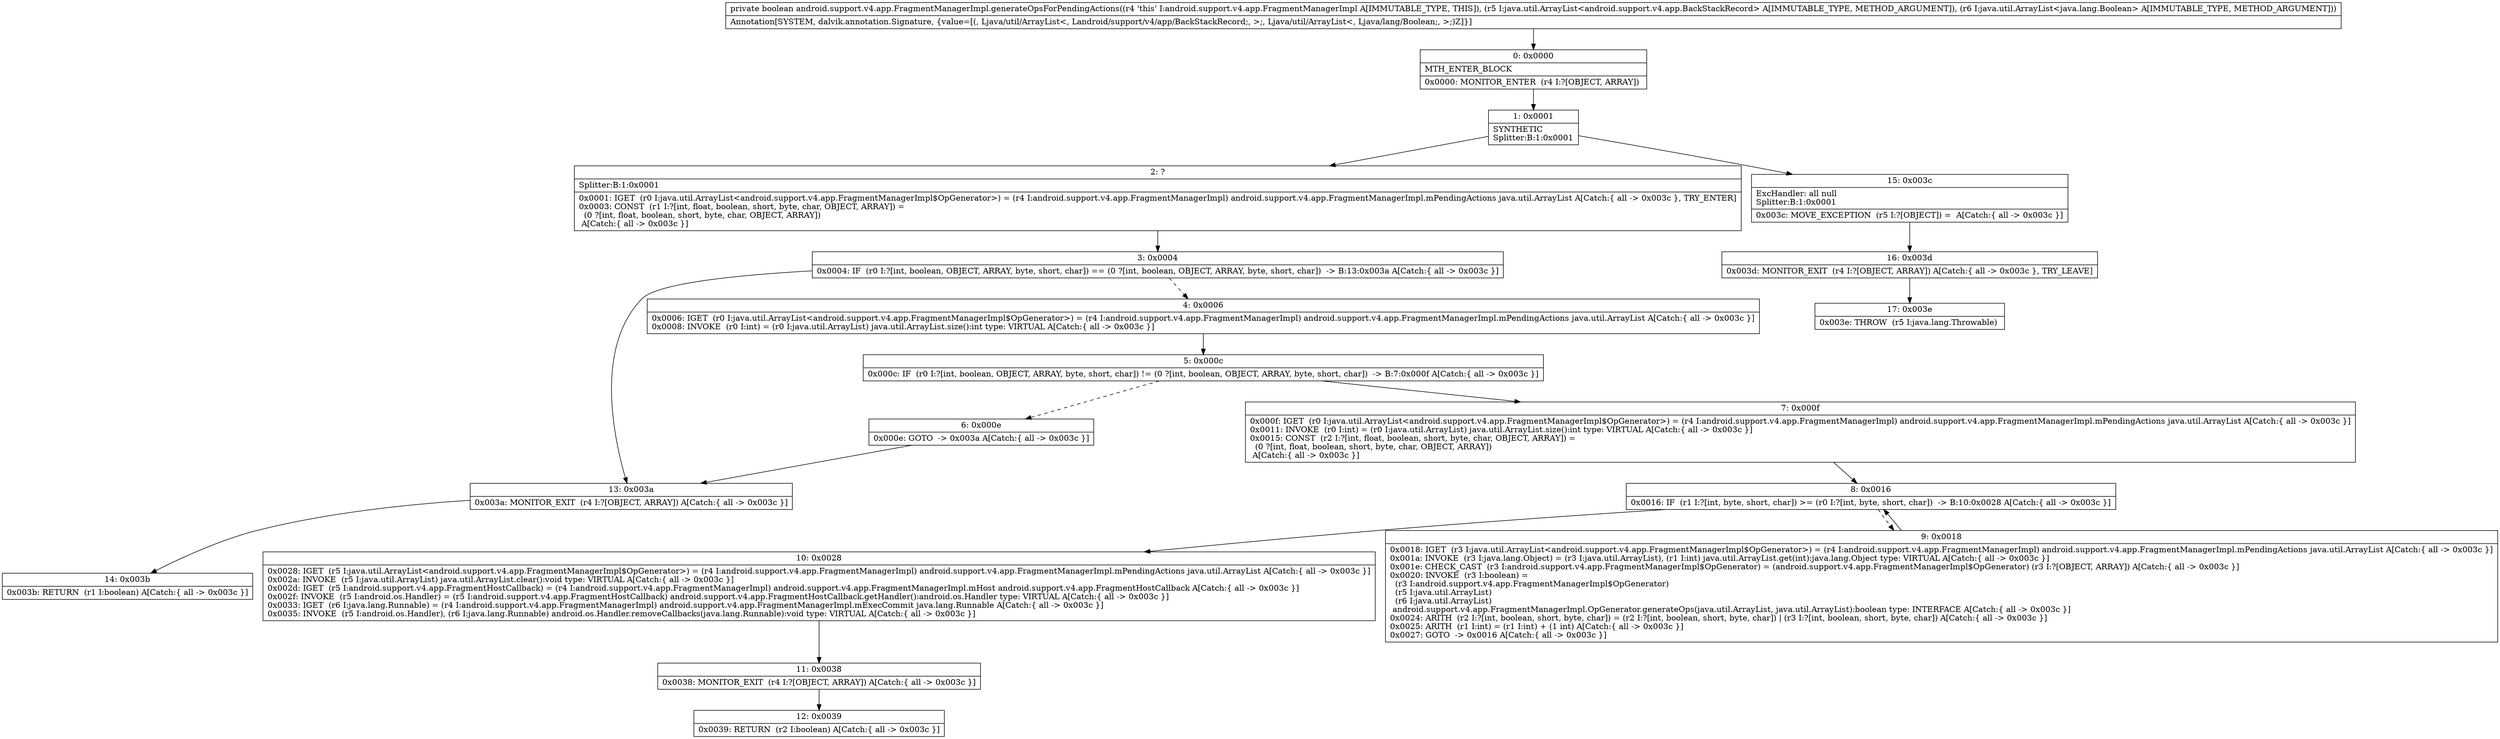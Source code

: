 digraph "CFG forandroid.support.v4.app.FragmentManagerImpl.generateOpsForPendingActions(Ljava\/util\/ArrayList;Ljava\/util\/ArrayList;)Z" {
Node_0 [shape=record,label="{0\:\ 0x0000|MTH_ENTER_BLOCK\l|0x0000: MONITOR_ENTER  (r4 I:?[OBJECT, ARRAY]) \l}"];
Node_1 [shape=record,label="{1\:\ 0x0001|SYNTHETIC\lSplitter:B:1:0x0001\l}"];
Node_2 [shape=record,label="{2\:\ ?|Splitter:B:1:0x0001\l|0x0001: IGET  (r0 I:java.util.ArrayList\<android.support.v4.app.FragmentManagerImpl$OpGenerator\>) = (r4 I:android.support.v4.app.FragmentManagerImpl) android.support.v4.app.FragmentManagerImpl.mPendingActions java.util.ArrayList A[Catch:\{ all \-\> 0x003c \}, TRY_ENTER]\l0x0003: CONST  (r1 I:?[int, float, boolean, short, byte, char, OBJECT, ARRAY]) = \l  (0 ?[int, float, boolean, short, byte, char, OBJECT, ARRAY])\l A[Catch:\{ all \-\> 0x003c \}]\l}"];
Node_3 [shape=record,label="{3\:\ 0x0004|0x0004: IF  (r0 I:?[int, boolean, OBJECT, ARRAY, byte, short, char]) == (0 ?[int, boolean, OBJECT, ARRAY, byte, short, char])  \-\> B:13:0x003a A[Catch:\{ all \-\> 0x003c \}]\l}"];
Node_4 [shape=record,label="{4\:\ 0x0006|0x0006: IGET  (r0 I:java.util.ArrayList\<android.support.v4.app.FragmentManagerImpl$OpGenerator\>) = (r4 I:android.support.v4.app.FragmentManagerImpl) android.support.v4.app.FragmentManagerImpl.mPendingActions java.util.ArrayList A[Catch:\{ all \-\> 0x003c \}]\l0x0008: INVOKE  (r0 I:int) = (r0 I:java.util.ArrayList) java.util.ArrayList.size():int type: VIRTUAL A[Catch:\{ all \-\> 0x003c \}]\l}"];
Node_5 [shape=record,label="{5\:\ 0x000c|0x000c: IF  (r0 I:?[int, boolean, OBJECT, ARRAY, byte, short, char]) != (0 ?[int, boolean, OBJECT, ARRAY, byte, short, char])  \-\> B:7:0x000f A[Catch:\{ all \-\> 0x003c \}]\l}"];
Node_6 [shape=record,label="{6\:\ 0x000e|0x000e: GOTO  \-\> 0x003a A[Catch:\{ all \-\> 0x003c \}]\l}"];
Node_7 [shape=record,label="{7\:\ 0x000f|0x000f: IGET  (r0 I:java.util.ArrayList\<android.support.v4.app.FragmentManagerImpl$OpGenerator\>) = (r4 I:android.support.v4.app.FragmentManagerImpl) android.support.v4.app.FragmentManagerImpl.mPendingActions java.util.ArrayList A[Catch:\{ all \-\> 0x003c \}]\l0x0011: INVOKE  (r0 I:int) = (r0 I:java.util.ArrayList) java.util.ArrayList.size():int type: VIRTUAL A[Catch:\{ all \-\> 0x003c \}]\l0x0015: CONST  (r2 I:?[int, float, boolean, short, byte, char, OBJECT, ARRAY]) = \l  (0 ?[int, float, boolean, short, byte, char, OBJECT, ARRAY])\l A[Catch:\{ all \-\> 0x003c \}]\l}"];
Node_8 [shape=record,label="{8\:\ 0x0016|0x0016: IF  (r1 I:?[int, byte, short, char]) \>= (r0 I:?[int, byte, short, char])  \-\> B:10:0x0028 A[Catch:\{ all \-\> 0x003c \}]\l}"];
Node_9 [shape=record,label="{9\:\ 0x0018|0x0018: IGET  (r3 I:java.util.ArrayList\<android.support.v4.app.FragmentManagerImpl$OpGenerator\>) = (r4 I:android.support.v4.app.FragmentManagerImpl) android.support.v4.app.FragmentManagerImpl.mPendingActions java.util.ArrayList A[Catch:\{ all \-\> 0x003c \}]\l0x001a: INVOKE  (r3 I:java.lang.Object) = (r3 I:java.util.ArrayList), (r1 I:int) java.util.ArrayList.get(int):java.lang.Object type: VIRTUAL A[Catch:\{ all \-\> 0x003c \}]\l0x001e: CHECK_CAST  (r3 I:android.support.v4.app.FragmentManagerImpl$OpGenerator) = (android.support.v4.app.FragmentManagerImpl$OpGenerator) (r3 I:?[OBJECT, ARRAY]) A[Catch:\{ all \-\> 0x003c \}]\l0x0020: INVOKE  (r3 I:boolean) = \l  (r3 I:android.support.v4.app.FragmentManagerImpl$OpGenerator)\l  (r5 I:java.util.ArrayList)\l  (r6 I:java.util.ArrayList)\l android.support.v4.app.FragmentManagerImpl.OpGenerator.generateOps(java.util.ArrayList, java.util.ArrayList):boolean type: INTERFACE A[Catch:\{ all \-\> 0x003c \}]\l0x0024: ARITH  (r2 I:?[int, boolean, short, byte, char]) = (r2 I:?[int, boolean, short, byte, char]) \| (r3 I:?[int, boolean, short, byte, char]) A[Catch:\{ all \-\> 0x003c \}]\l0x0025: ARITH  (r1 I:int) = (r1 I:int) + (1 int) A[Catch:\{ all \-\> 0x003c \}]\l0x0027: GOTO  \-\> 0x0016 A[Catch:\{ all \-\> 0x003c \}]\l}"];
Node_10 [shape=record,label="{10\:\ 0x0028|0x0028: IGET  (r5 I:java.util.ArrayList\<android.support.v4.app.FragmentManagerImpl$OpGenerator\>) = (r4 I:android.support.v4.app.FragmentManagerImpl) android.support.v4.app.FragmentManagerImpl.mPendingActions java.util.ArrayList A[Catch:\{ all \-\> 0x003c \}]\l0x002a: INVOKE  (r5 I:java.util.ArrayList) java.util.ArrayList.clear():void type: VIRTUAL A[Catch:\{ all \-\> 0x003c \}]\l0x002d: IGET  (r5 I:android.support.v4.app.FragmentHostCallback) = (r4 I:android.support.v4.app.FragmentManagerImpl) android.support.v4.app.FragmentManagerImpl.mHost android.support.v4.app.FragmentHostCallback A[Catch:\{ all \-\> 0x003c \}]\l0x002f: INVOKE  (r5 I:android.os.Handler) = (r5 I:android.support.v4.app.FragmentHostCallback) android.support.v4.app.FragmentHostCallback.getHandler():android.os.Handler type: VIRTUAL A[Catch:\{ all \-\> 0x003c \}]\l0x0033: IGET  (r6 I:java.lang.Runnable) = (r4 I:android.support.v4.app.FragmentManagerImpl) android.support.v4.app.FragmentManagerImpl.mExecCommit java.lang.Runnable A[Catch:\{ all \-\> 0x003c \}]\l0x0035: INVOKE  (r5 I:android.os.Handler), (r6 I:java.lang.Runnable) android.os.Handler.removeCallbacks(java.lang.Runnable):void type: VIRTUAL A[Catch:\{ all \-\> 0x003c \}]\l}"];
Node_11 [shape=record,label="{11\:\ 0x0038|0x0038: MONITOR_EXIT  (r4 I:?[OBJECT, ARRAY]) A[Catch:\{ all \-\> 0x003c \}]\l}"];
Node_12 [shape=record,label="{12\:\ 0x0039|0x0039: RETURN  (r2 I:boolean) A[Catch:\{ all \-\> 0x003c \}]\l}"];
Node_13 [shape=record,label="{13\:\ 0x003a|0x003a: MONITOR_EXIT  (r4 I:?[OBJECT, ARRAY]) A[Catch:\{ all \-\> 0x003c \}]\l}"];
Node_14 [shape=record,label="{14\:\ 0x003b|0x003b: RETURN  (r1 I:boolean) A[Catch:\{ all \-\> 0x003c \}]\l}"];
Node_15 [shape=record,label="{15\:\ 0x003c|ExcHandler: all null\lSplitter:B:1:0x0001\l|0x003c: MOVE_EXCEPTION  (r5 I:?[OBJECT]) =  A[Catch:\{ all \-\> 0x003c \}]\l}"];
Node_16 [shape=record,label="{16\:\ 0x003d|0x003d: MONITOR_EXIT  (r4 I:?[OBJECT, ARRAY]) A[Catch:\{ all \-\> 0x003c \}, TRY_LEAVE]\l}"];
Node_17 [shape=record,label="{17\:\ 0x003e|0x003e: THROW  (r5 I:java.lang.Throwable) \l}"];
MethodNode[shape=record,label="{private boolean android.support.v4.app.FragmentManagerImpl.generateOpsForPendingActions((r4 'this' I:android.support.v4.app.FragmentManagerImpl A[IMMUTABLE_TYPE, THIS]), (r5 I:java.util.ArrayList\<android.support.v4.app.BackStackRecord\> A[IMMUTABLE_TYPE, METHOD_ARGUMENT]), (r6 I:java.util.ArrayList\<java.lang.Boolean\> A[IMMUTABLE_TYPE, METHOD_ARGUMENT]))  | Annotation[SYSTEM, dalvik.annotation.Signature, \{value=[(, Ljava\/util\/ArrayList\<, Landroid\/support\/v4\/app\/BackStackRecord;, \>;, Ljava\/util\/ArrayList\<, Ljava\/lang\/Boolean;, \>;)Z]\}]\l}"];
MethodNode -> Node_0;
Node_0 -> Node_1;
Node_1 -> Node_2;
Node_1 -> Node_15;
Node_2 -> Node_3;
Node_3 -> Node_4[style=dashed];
Node_3 -> Node_13;
Node_4 -> Node_5;
Node_5 -> Node_6[style=dashed];
Node_5 -> Node_7;
Node_6 -> Node_13;
Node_7 -> Node_8;
Node_8 -> Node_9[style=dashed];
Node_8 -> Node_10;
Node_9 -> Node_8;
Node_10 -> Node_11;
Node_11 -> Node_12;
Node_13 -> Node_14;
Node_15 -> Node_16;
Node_16 -> Node_17;
}

